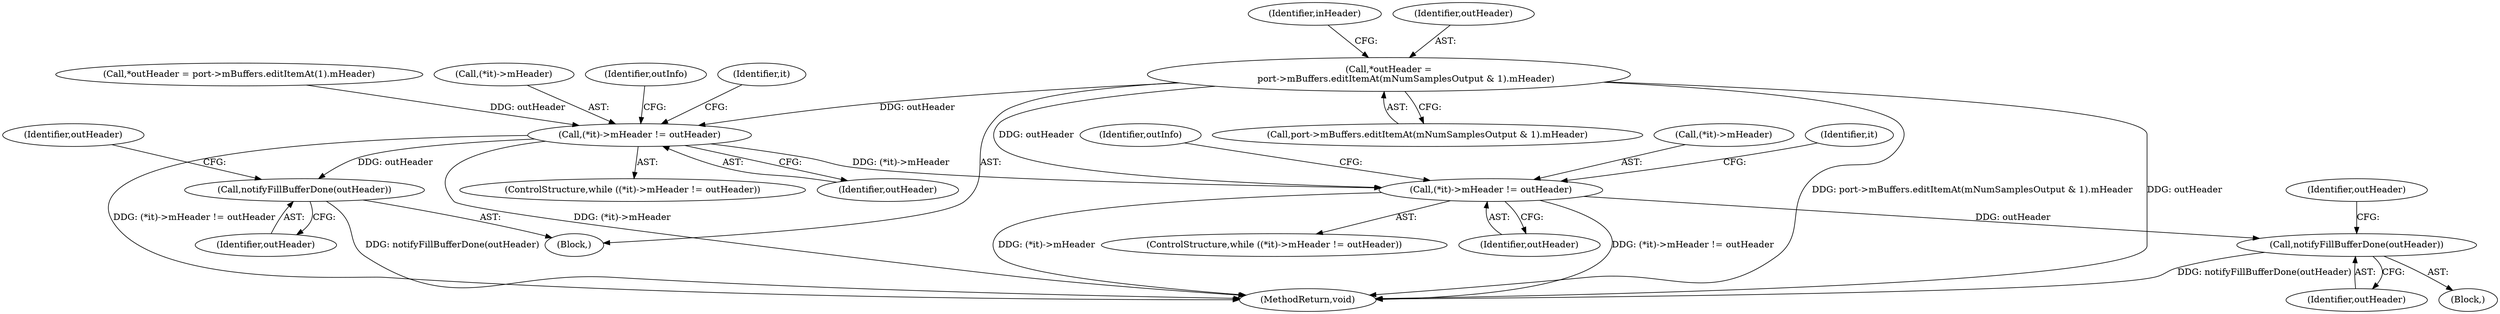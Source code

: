 digraph "0_Android_d2f47191538837e796e2b10c1ff7e1ee35f6e0ab@pointer" {
"1000160" [label="(Call,*outHeader =\n            port->mBuffers.editItemAt(mNumSamplesOutput & 1).mHeader)"];
"1000208" [label="(Call,(*it)->mHeader != outHeader)"];
"1000232" [label="(Call,notifyFillBufferDone(outHeader))"];
"1000584" [label="(Call,(*it)->mHeader != outHeader)"];
"1000608" [label="(Call,notifyFillBufferDone(outHeader))"];
"1000615" [label="(MethodReturn,void)"];
"1000213" [label="(Identifier,outHeader)"];
"1000592" [label="(Identifier,it)"];
"1000233" [label="(Identifier,outHeader)"];
"1000219" [label="(Identifier,outInfo)"];
"1000611" [label="(Identifier,outHeader)"];
"1000608" [label="(Call,notifyFillBufferDone(outHeader))"];
"1000583" [label="(ControlStructure,while ((*it)->mHeader != outHeader))"];
"1000171" [label="(Identifier,inHeader)"];
"1000162" [label="(Call,port->mBuffers.editItemAt(mNumSamplesOutput & 1).mHeader)"];
"1000160" [label="(Call,*outHeader =\n            port->mBuffers.editItemAt(mNumSamplesOutput & 1).mHeader)"];
"1000584" [label="(Call,(*it)->mHeader != outHeader)"];
"1000589" [label="(Identifier,outHeader)"];
"1000609" [label="(Identifier,outHeader)"];
"1000421" [label="(Call,*outHeader = port->mBuffers.editItemAt(1).mHeader)"];
"1000209" [label="(Call,(*it)->mHeader)"];
"1000192" [label="(Block,)"];
"1000161" [label="(Identifier,outHeader)"];
"1000585" [label="(Call,(*it)->mHeader)"];
"1000129" [label="(Block,)"];
"1000208" [label="(Call,(*it)->mHeader != outHeader)"];
"1000232" [label="(Call,notifyFillBufferDone(outHeader))"];
"1000207" [label="(ControlStructure,while ((*it)->mHeader != outHeader))"];
"1000595" [label="(Identifier,outInfo)"];
"1000216" [label="(Identifier,it)"];
"1000235" [label="(Identifier,outHeader)"];
"1000160" -> "1000129"  [label="AST: "];
"1000160" -> "1000162"  [label="CFG: "];
"1000161" -> "1000160"  [label="AST: "];
"1000162" -> "1000160"  [label="AST: "];
"1000171" -> "1000160"  [label="CFG: "];
"1000160" -> "1000615"  [label="DDG: port->mBuffers.editItemAt(mNumSamplesOutput & 1).mHeader"];
"1000160" -> "1000615"  [label="DDG: outHeader"];
"1000160" -> "1000208"  [label="DDG: outHeader"];
"1000160" -> "1000584"  [label="DDG: outHeader"];
"1000208" -> "1000207"  [label="AST: "];
"1000208" -> "1000213"  [label="CFG: "];
"1000209" -> "1000208"  [label="AST: "];
"1000213" -> "1000208"  [label="AST: "];
"1000216" -> "1000208"  [label="CFG: "];
"1000219" -> "1000208"  [label="CFG: "];
"1000208" -> "1000615"  [label="DDG: (*it)->mHeader"];
"1000208" -> "1000615"  [label="DDG: (*it)->mHeader != outHeader"];
"1000584" -> "1000208"  [label="DDG: (*it)->mHeader"];
"1000208" -> "1000232"  [label="DDG: outHeader"];
"1000232" -> "1000192"  [label="AST: "];
"1000232" -> "1000233"  [label="CFG: "];
"1000233" -> "1000232"  [label="AST: "];
"1000235" -> "1000232"  [label="CFG: "];
"1000232" -> "1000615"  [label="DDG: notifyFillBufferDone(outHeader)"];
"1000584" -> "1000583"  [label="AST: "];
"1000584" -> "1000589"  [label="CFG: "];
"1000585" -> "1000584"  [label="AST: "];
"1000589" -> "1000584"  [label="AST: "];
"1000592" -> "1000584"  [label="CFG: "];
"1000595" -> "1000584"  [label="CFG: "];
"1000584" -> "1000615"  [label="DDG: (*it)->mHeader != outHeader"];
"1000584" -> "1000615"  [label="DDG: (*it)->mHeader"];
"1000421" -> "1000584"  [label="DDG: outHeader"];
"1000584" -> "1000608"  [label="DDG: outHeader"];
"1000608" -> "1000129"  [label="AST: "];
"1000608" -> "1000609"  [label="CFG: "];
"1000609" -> "1000608"  [label="AST: "];
"1000611" -> "1000608"  [label="CFG: "];
"1000608" -> "1000615"  [label="DDG: notifyFillBufferDone(outHeader)"];
}
